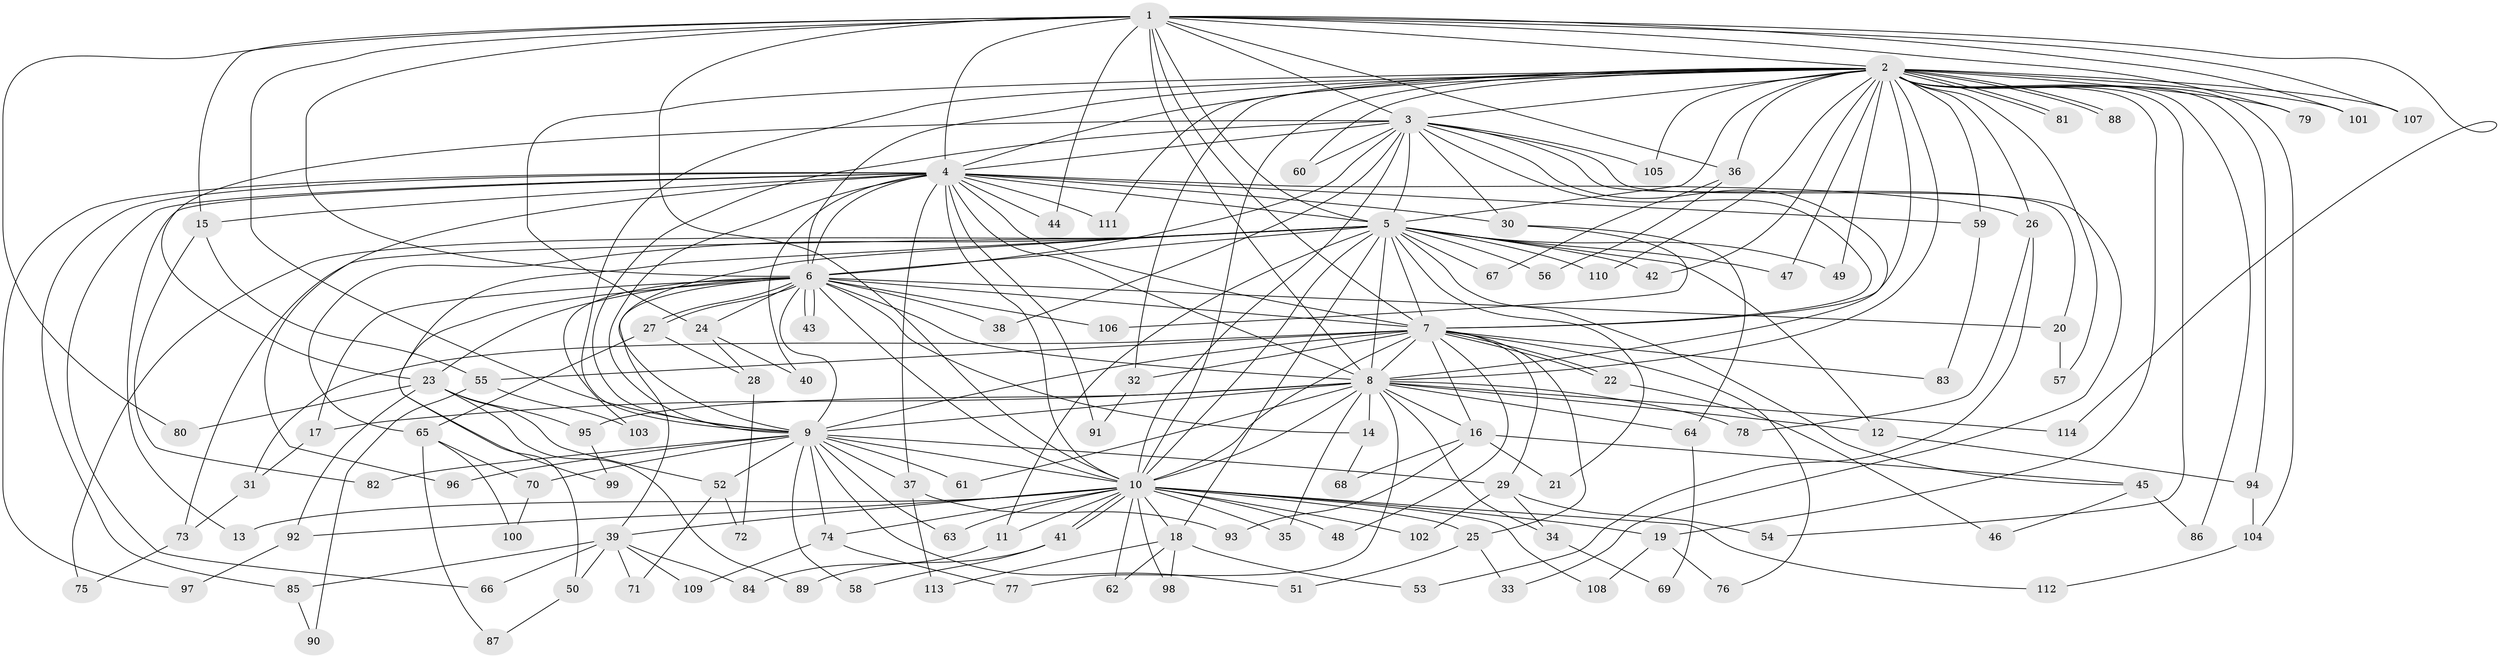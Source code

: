 // Generated by graph-tools (version 1.1) at 2025/11/02/27/25 16:11:06]
// undirected, 114 vertices, 253 edges
graph export_dot {
graph [start="1"]
  node [color=gray90,style=filled];
  1;
  2;
  3;
  4;
  5;
  6;
  7;
  8;
  9;
  10;
  11;
  12;
  13;
  14;
  15;
  16;
  17;
  18;
  19;
  20;
  21;
  22;
  23;
  24;
  25;
  26;
  27;
  28;
  29;
  30;
  31;
  32;
  33;
  34;
  35;
  36;
  37;
  38;
  39;
  40;
  41;
  42;
  43;
  44;
  45;
  46;
  47;
  48;
  49;
  50;
  51;
  52;
  53;
  54;
  55;
  56;
  57;
  58;
  59;
  60;
  61;
  62;
  63;
  64;
  65;
  66;
  67;
  68;
  69;
  70;
  71;
  72;
  73;
  74;
  75;
  76;
  77;
  78;
  79;
  80;
  81;
  82;
  83;
  84;
  85;
  86;
  87;
  88;
  89;
  90;
  91;
  92;
  93;
  94;
  95;
  96;
  97;
  98;
  99;
  100;
  101;
  102;
  103;
  104;
  105;
  106;
  107;
  108;
  109;
  110;
  111;
  112;
  113;
  114;
  1 -- 2;
  1 -- 3;
  1 -- 4;
  1 -- 5;
  1 -- 6;
  1 -- 7;
  1 -- 8;
  1 -- 9;
  1 -- 10;
  1 -- 15;
  1 -- 36;
  1 -- 44;
  1 -- 79;
  1 -- 80;
  1 -- 101;
  1 -- 107;
  1 -- 114;
  2 -- 3;
  2 -- 4;
  2 -- 5;
  2 -- 6;
  2 -- 7;
  2 -- 8;
  2 -- 9;
  2 -- 10;
  2 -- 19;
  2 -- 24;
  2 -- 26;
  2 -- 32;
  2 -- 36;
  2 -- 42;
  2 -- 47;
  2 -- 49;
  2 -- 54;
  2 -- 57;
  2 -- 59;
  2 -- 60;
  2 -- 79;
  2 -- 81;
  2 -- 81;
  2 -- 86;
  2 -- 88;
  2 -- 88;
  2 -- 94;
  2 -- 101;
  2 -- 104;
  2 -- 105;
  2 -- 107;
  2 -- 110;
  2 -- 111;
  3 -- 4;
  3 -- 5;
  3 -- 6;
  3 -- 7;
  3 -- 8;
  3 -- 9;
  3 -- 10;
  3 -- 20;
  3 -- 23;
  3 -- 30;
  3 -- 33;
  3 -- 38;
  3 -- 60;
  3 -- 105;
  4 -- 5;
  4 -- 6;
  4 -- 7;
  4 -- 8;
  4 -- 9;
  4 -- 10;
  4 -- 13;
  4 -- 15;
  4 -- 26;
  4 -- 30;
  4 -- 37;
  4 -- 40;
  4 -- 44;
  4 -- 59;
  4 -- 66;
  4 -- 85;
  4 -- 91;
  4 -- 96;
  4 -- 97;
  4 -- 111;
  5 -- 6;
  5 -- 7;
  5 -- 8;
  5 -- 9;
  5 -- 10;
  5 -- 11;
  5 -- 12;
  5 -- 18;
  5 -- 21;
  5 -- 42;
  5 -- 45;
  5 -- 47;
  5 -- 49;
  5 -- 56;
  5 -- 65;
  5 -- 67;
  5 -- 73;
  5 -- 75;
  5 -- 99;
  5 -- 110;
  6 -- 7;
  6 -- 8;
  6 -- 9;
  6 -- 10;
  6 -- 14;
  6 -- 17;
  6 -- 20;
  6 -- 23;
  6 -- 24;
  6 -- 27;
  6 -- 27;
  6 -- 38;
  6 -- 39;
  6 -- 43;
  6 -- 43;
  6 -- 50;
  6 -- 103;
  6 -- 106;
  7 -- 8;
  7 -- 9;
  7 -- 10;
  7 -- 16;
  7 -- 22;
  7 -- 22;
  7 -- 25;
  7 -- 29;
  7 -- 31;
  7 -- 32;
  7 -- 48;
  7 -- 55;
  7 -- 76;
  7 -- 83;
  8 -- 9;
  8 -- 10;
  8 -- 12;
  8 -- 14;
  8 -- 16;
  8 -- 17;
  8 -- 34;
  8 -- 35;
  8 -- 61;
  8 -- 64;
  8 -- 77;
  8 -- 78;
  8 -- 95;
  8 -- 114;
  9 -- 10;
  9 -- 29;
  9 -- 37;
  9 -- 51;
  9 -- 52;
  9 -- 58;
  9 -- 61;
  9 -- 63;
  9 -- 70;
  9 -- 74;
  9 -- 82;
  9 -- 96;
  10 -- 11;
  10 -- 13;
  10 -- 18;
  10 -- 19;
  10 -- 25;
  10 -- 35;
  10 -- 39;
  10 -- 41;
  10 -- 41;
  10 -- 48;
  10 -- 62;
  10 -- 63;
  10 -- 74;
  10 -- 92;
  10 -- 98;
  10 -- 102;
  10 -- 108;
  10 -- 112;
  11 -- 84;
  12 -- 94;
  14 -- 68;
  15 -- 55;
  15 -- 82;
  16 -- 21;
  16 -- 45;
  16 -- 68;
  16 -- 93;
  17 -- 31;
  18 -- 53;
  18 -- 62;
  18 -- 98;
  18 -- 113;
  19 -- 76;
  19 -- 108;
  20 -- 57;
  22 -- 46;
  23 -- 52;
  23 -- 80;
  23 -- 89;
  23 -- 92;
  23 -- 95;
  24 -- 28;
  24 -- 40;
  25 -- 33;
  25 -- 51;
  26 -- 53;
  26 -- 78;
  27 -- 28;
  27 -- 65;
  28 -- 72;
  29 -- 34;
  29 -- 54;
  29 -- 102;
  30 -- 64;
  30 -- 106;
  31 -- 73;
  32 -- 91;
  34 -- 69;
  36 -- 56;
  36 -- 67;
  37 -- 93;
  37 -- 113;
  39 -- 50;
  39 -- 66;
  39 -- 71;
  39 -- 84;
  39 -- 85;
  39 -- 109;
  41 -- 58;
  41 -- 89;
  45 -- 46;
  45 -- 86;
  50 -- 87;
  52 -- 71;
  52 -- 72;
  55 -- 90;
  55 -- 103;
  59 -- 83;
  64 -- 69;
  65 -- 70;
  65 -- 87;
  65 -- 100;
  70 -- 100;
  73 -- 75;
  74 -- 77;
  74 -- 109;
  85 -- 90;
  92 -- 97;
  94 -- 104;
  95 -- 99;
  104 -- 112;
}

